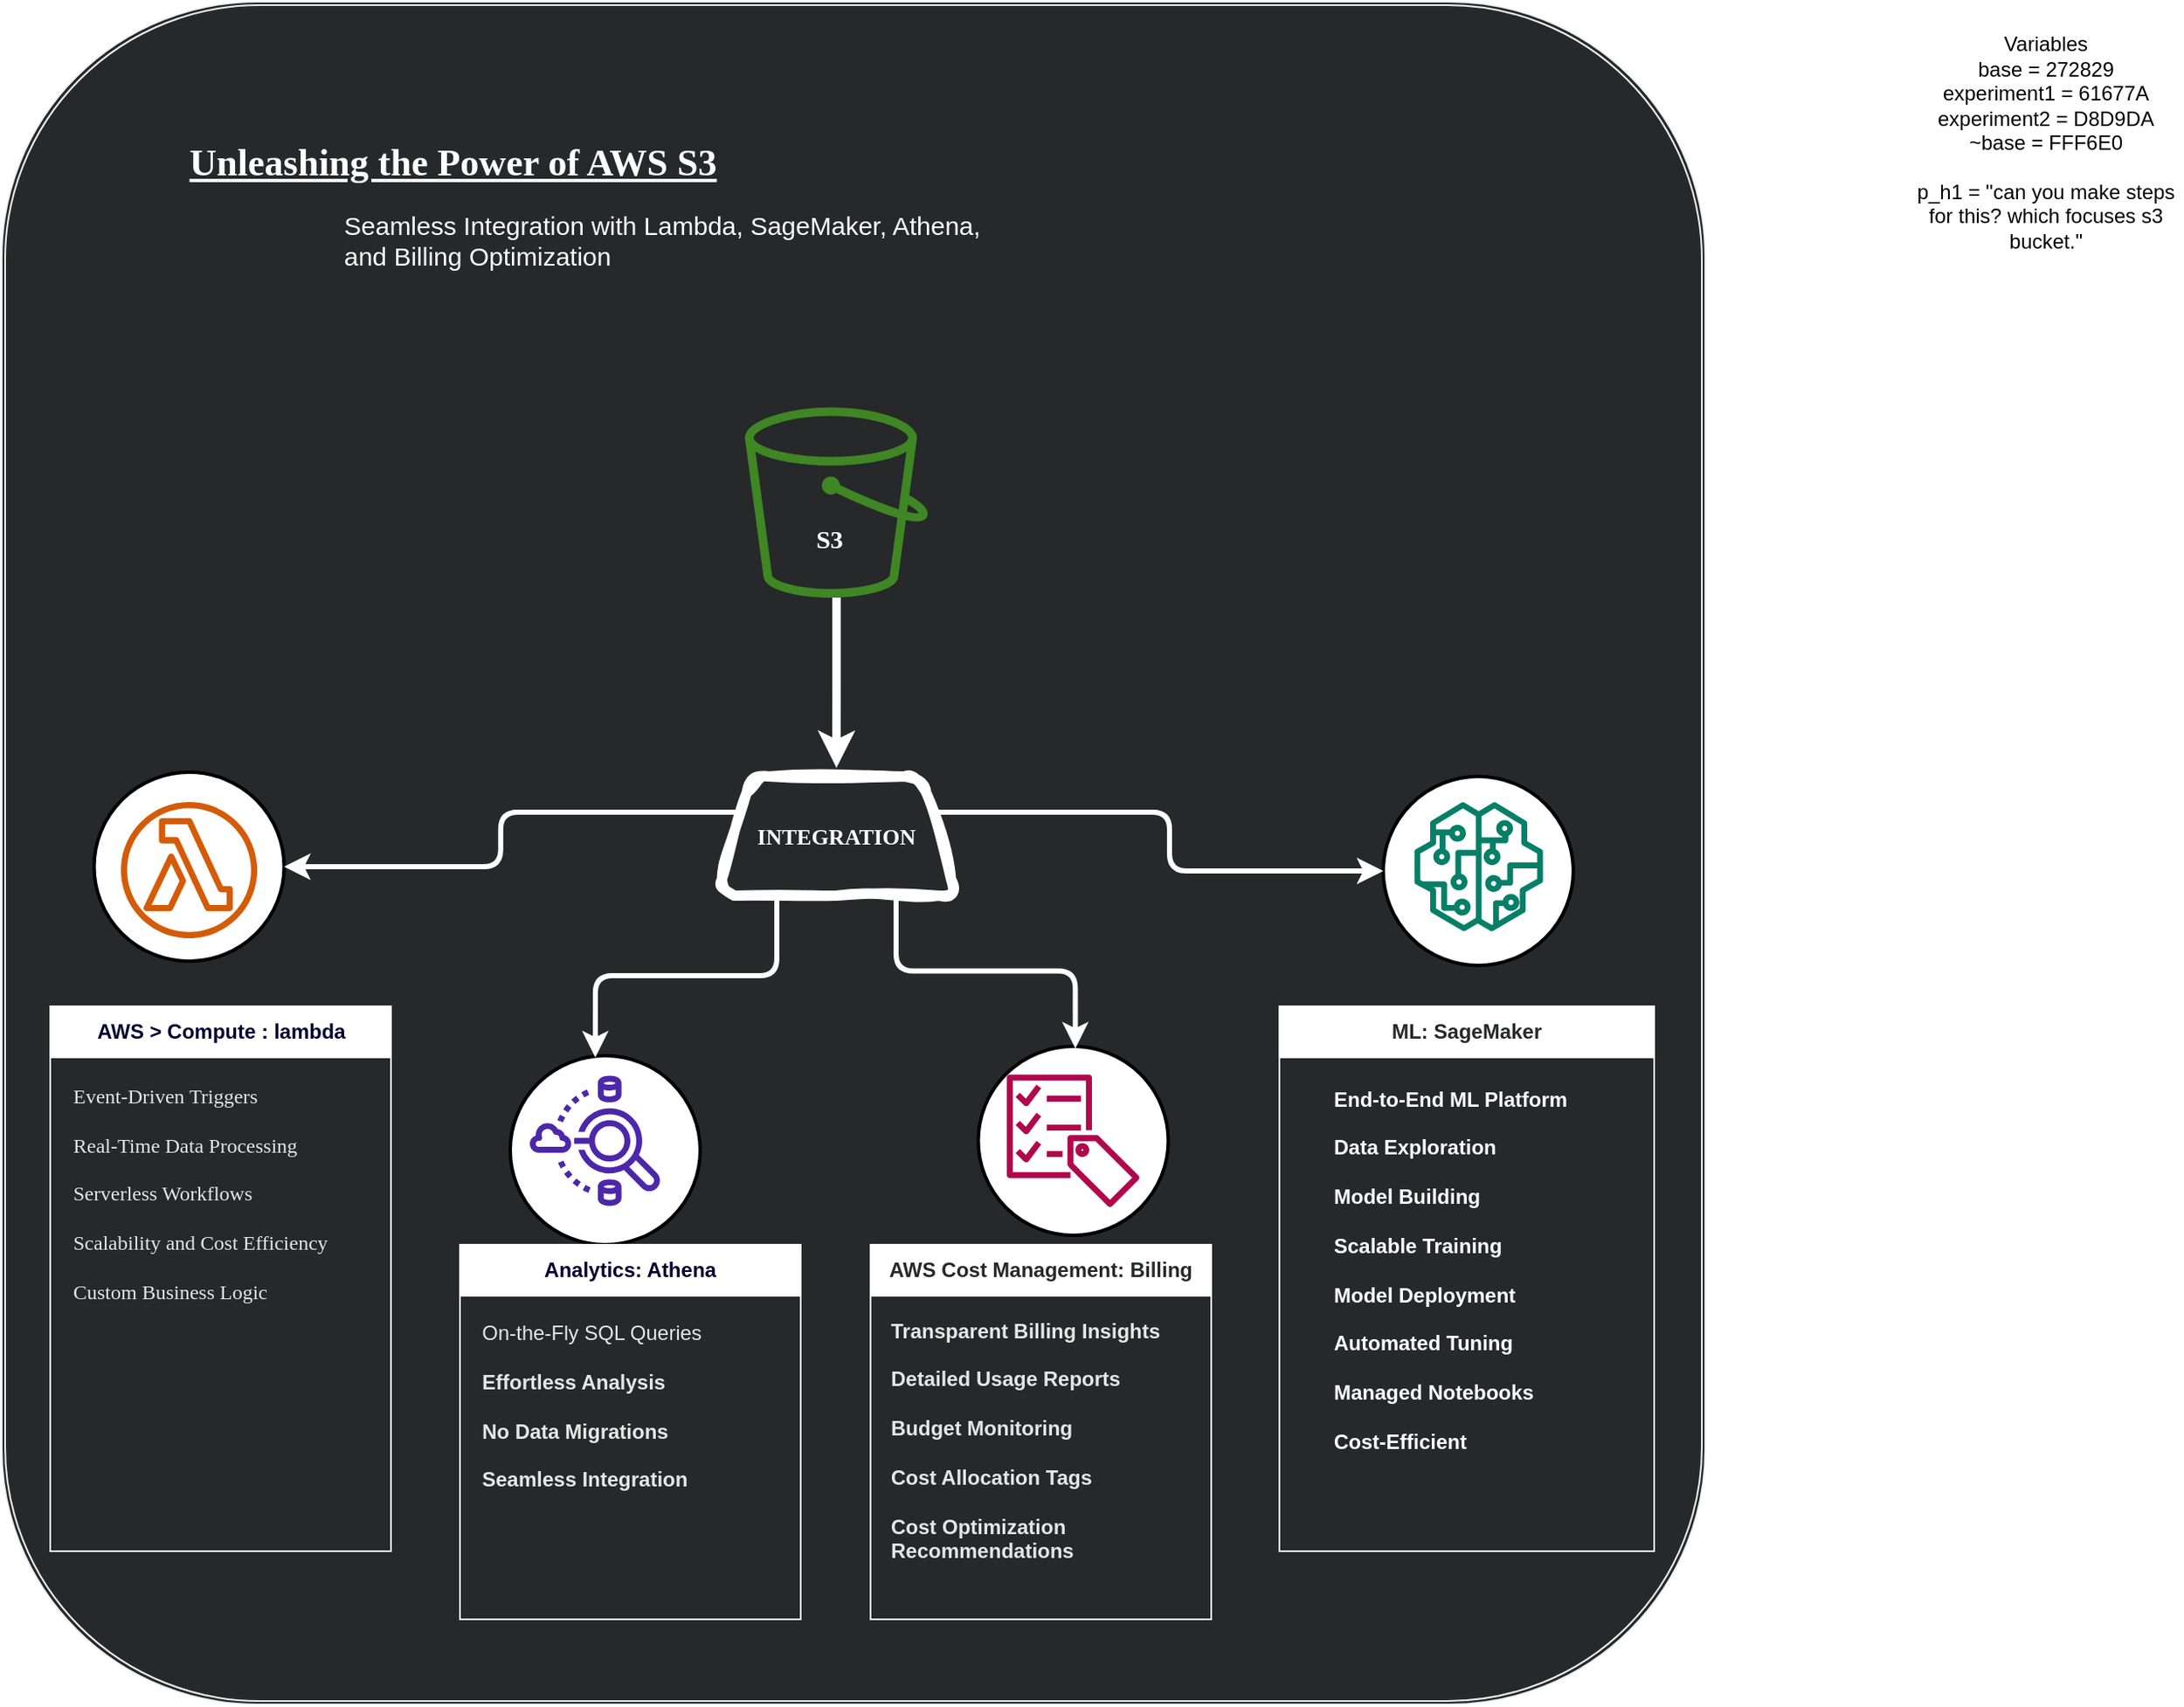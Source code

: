 <mxfile version="21.6.8" type="github">
  <diagram name="Page-1" id="5987fedf-629e-85c4-6858-42fee31821dd">
    <mxGraphModel dx="1732" dy="2079" grid="1" gridSize="10" guides="1" tooltips="1" connect="1" arrows="1" fold="1" page="1" pageScale="1.5" pageWidth="1169" pageHeight="826" background="none" math="0" shadow="0">
      <root>
        <mxCell id="0" style=";html=1;" />
        <mxCell id="1" style=";html=1;" parent="0" />
        <mxCell id="1y28jx78B81ABTf8jZqV-2" value="" style="shape=ext;double=1;rounded=1;whiteSpace=wrap;html=1;fillColor=#272829;strokeColor=#F0F0F0;" parent="1" vertex="1">
          <mxGeometry x="10" y="-110" width="1000" height="1000" as="geometry" />
        </mxCell>
        <mxCell id="2aweV3T2xqS6whoJP9f7-10" value="" style="shape=trapezoid;perimeter=trapezoidPerimeter;whiteSpace=wrap;html=1;fixedSize=1;fillColor=none;strokeColor=#FFFFFF;strokeWidth=6;perimeterSpacing=0;rounded=1;sketch=1;curveFitting=1;jiggle=2;shadow=0;" parent="1" vertex="1">
          <mxGeometry x="430" y="345" width="140" height="70" as="geometry" />
        </mxCell>
        <mxCell id="mxP638kjlEipobzDz_Bb-1" value="&lt;font style=&quot;background-color: rgb(39, 40, 41);&quot; size=&quot;1&quot; face=&quot;Verdana&quot; color=&quot;#ffffff&quot;&gt;&lt;b style=&quot;font-size: 13px;&quot;&gt;INTEGRATION&lt;/b&gt;&lt;/font&gt;" style="text;strokeColor=none;align=center;fillColor=none;html=1;verticalAlign=middle;whiteSpace=wrap;rounded=0;" vertex="1" parent="1">
          <mxGeometry x="470" y="365" width="60" height="30" as="geometry" />
        </mxCell>
        <mxCell id="mxP638kjlEipobzDz_Bb-10" value="" style="strokeWidth=2;html=1;shape=mxgraph.flowchart.start_2;whiteSpace=wrap;" vertex="1" parent="1">
          <mxGeometry x="821" y="345" width="111.5" height="111" as="geometry" />
        </mxCell>
        <mxCell id="mxP638kjlEipobzDz_Bb-9" value="" style="strokeWidth=2;html=1;shape=mxgraph.flowchart.start_2;whiteSpace=wrap;" vertex="1" parent="1">
          <mxGeometry x="583.25" y="503.5" width="111.5" height="111" as="geometry" />
        </mxCell>
        <mxCell id="mxP638kjlEipobzDz_Bb-8" value="" style="strokeWidth=2;html=1;shape=mxgraph.flowchart.start_2;whiteSpace=wrap;" vertex="1" parent="1">
          <mxGeometry x="64.25" y="342.5" width="111.5" height="111" as="geometry" />
        </mxCell>
        <mxCell id="mxP638kjlEipobzDz_Bb-5" value="" style="strokeWidth=2;html=1;shape=mxgraph.flowchart.start_2;whiteSpace=wrap;" vertex="1" parent="1">
          <mxGeometry x="308.5" y="509" width="111.5" height="111" as="geometry" />
        </mxCell>
        <mxCell id="VEYagePClK9msia7UN-8-8" value="&lt;div align=&quot;left&quot;&gt;&lt;font color=&quot;#e6e6e6&quot;&gt;&lt;span style=&quot;background-color: rgb(39, 40, 41);&quot;&gt;On-the-Fly SQL Queries&lt;/span&gt;&lt;/font&gt;&lt;/div&gt;&lt;div align=&quot;left&quot;&gt;&lt;font color=&quot;#e6e6e6&quot;&gt;&lt;span style=&quot;background-color: rgb(39, 40, 41);&quot;&gt;&lt;br&gt;&lt;/span&gt;&lt;/font&gt;&lt;/div&gt;&lt;div align=&quot;left&quot;&gt;&lt;font color=&quot;#e6e6e6&quot;&gt;&lt;strong style=&quot;background-color: rgb(39, 40, 41);&quot;&gt;Effortless Analysis&lt;/strong&gt;&lt;/font&gt;&lt;/div&gt;&lt;div align=&quot;left&quot;&gt;&lt;font color=&quot;#e6e6e6&quot;&gt;&lt;span style=&quot;background-color: rgb(39, 40, 41);&quot;&gt;&lt;strong&gt;&lt;br&gt;&lt;/strong&gt;&lt;/span&gt;&lt;/font&gt;&lt;/div&gt;&lt;div align=&quot;left&quot;&gt;&lt;font color=&quot;#e6e6e6&quot;&gt;&lt;strong style=&quot;background-color: rgb(39, 40, 41);&quot;&gt;No Data Migrations&lt;/strong&gt;&lt;/font&gt;&lt;/div&gt;&lt;div align=&quot;left&quot;&gt;&lt;font color=&quot;#e6e6e6&quot;&gt;&lt;span style=&quot;background-color: rgb(39, 40, 41);&quot;&gt;&lt;strong&gt;&lt;br&gt;&lt;/strong&gt;&lt;/span&gt;&lt;/font&gt;&lt;/div&gt;&lt;div align=&quot;left&quot;&gt;&lt;font color=&quot;#e6e6e6&quot;&gt;&lt;strong style=&quot;background-color: rgb(39, 40, 41);&quot;&gt;Seamless Integration&lt;/strong&gt;&lt;/font&gt;&lt;/div&gt;" style="text;strokeColor=none;align=left;fillColor=none;html=1;verticalAlign=middle;whiteSpace=wrap;rounded=0;" parent="1" vertex="1">
          <mxGeometry x="290" y="700" width="200" height="30" as="geometry" />
        </mxCell>
        <object label="&lt;font style=&quot;background-color: rgb(255, 255, 255);&quot; color=&quot;#000033&quot;&gt;Analytics: Athena&lt;/font&gt;" id="VEYagePClK9msia7UN-8-2">
          <mxCell style="swimlane;whiteSpace=wrap;html=1;startSize=30;strokeColor=#FFFFFF;" parent="1" vertex="1">
            <mxGeometry x="279" y="620" width="200" height="220" as="geometry" />
          </mxCell>
        </object>
        <mxCell id="2aweV3T2xqS6whoJP9f7-12" style="edgeStyle=orthogonalEdgeStyle;rounded=1;orthogonalLoop=1;jettySize=auto;html=1;exitX=0;exitY=0.25;exitDx=0;exitDy=0;strokeWidth=3;strokeColor=#FFFFFF;" parent="1" source="2aweV3T2xqS6whoJP9f7-10" target="mxP638kjlEipobzDz_Bb-8" edge="1">
          <mxGeometry relative="1" as="geometry">
            <mxPoint x="180" y="400" as="targetPoint" />
          </mxGeometry>
        </mxCell>
        <mxCell id="2aweV3T2xqS6whoJP9f7-13" style="edgeStyle=orthogonalEdgeStyle;rounded=1;orthogonalLoop=1;jettySize=auto;html=1;exitX=0.25;exitY=1;exitDx=0;exitDy=0;strokeWidth=3;strokeColor=#FFFFFF;entryX=0.448;entryY=0.009;entryDx=0;entryDy=0;entryPerimeter=0;" parent="1" source="2aweV3T2xqS6whoJP9f7-10" target="mxP638kjlEipobzDz_Bb-5" edge="1">
          <mxGeometry relative="1" as="geometry" />
        </mxCell>
        <mxCell id="2aweV3T2xqS6whoJP9f7-14" style="edgeStyle=orthogonalEdgeStyle;rounded=1;orthogonalLoop=1;jettySize=auto;html=1;exitX=0.75;exitY=1;exitDx=0;exitDy=0;strokeWidth=3;strokeColor=#FFFFFF;entryX=0.511;entryY=0.011;entryDx=0;entryDy=0;entryPerimeter=0;" parent="1" source="2aweV3T2xqS6whoJP9f7-10" target="mxP638kjlEipobzDz_Bb-9" edge="1">
          <mxGeometry relative="1" as="geometry">
            <mxPoint x="640" y="500" as="targetPoint" />
          </mxGeometry>
        </mxCell>
        <mxCell id="2aweV3T2xqS6whoJP9f7-15" style="edgeStyle=orthogonalEdgeStyle;rounded=1;orthogonalLoop=1;jettySize=auto;html=1;exitX=1;exitY=0.25;exitDx=0;exitDy=0;strokeColor=#FFFFFF;strokeWidth=3;" parent="1" source="2aweV3T2xqS6whoJP9f7-10" target="mxP638kjlEipobzDz_Bb-10" edge="1">
          <mxGeometry relative="1" as="geometry">
            <mxPoint x="810" y="398" as="targetPoint" />
          </mxGeometry>
        </mxCell>
        <mxCell id="1y28jx78B81ABTf8jZqV-3" value="&lt;font style=&quot;font-size: 22px;&quot; color=&quot;#ffffff&quot;&gt;&lt;u&gt;&lt;b&gt;Unleashing the Power of AWS S3&lt;br&gt;&lt;/b&gt;&lt;/u&gt;&lt;/font&gt;" style="text;strokeColor=none;align=center;fillColor=none;html=1;verticalAlign=middle;whiteSpace=wrap;rounded=0;fontFamily=Times New Roman;" parent="1" vertex="1">
          <mxGeometry x="60" y="-110" width="430" height="190" as="geometry" />
        </mxCell>
        <mxCell id="1y28jx78B81ABTf8jZqV-4" value="Variables&lt;br&gt;&lt;div&gt;base = 272829&lt;/div&gt;&lt;div&gt;experiment1 = 61677A&lt;/div&gt;&lt;div&gt;experiment2 = D8D9DA&lt;/div&gt;&lt;div&gt;~base = FFF6E0&lt;/div&gt;&lt;div&gt;&lt;br&gt;&lt;/div&gt;&lt;div&gt;p_h1 = &quot;can you make steps for this? which focuses s3 bucket.&quot;&lt;br&gt;&lt;/div&gt;" style="text;strokeColor=none;align=center;fillColor=none;html=1;verticalAlign=bottom;whiteSpace=wrap;rounded=0;labelPosition=center;verticalLabelPosition=top;" parent="1" vertex="1">
          <mxGeometry x="1130" y="40" width="160" height="200" as="geometry" />
        </mxCell>
        <mxCell id="1y28jx78B81ABTf8jZqV-5" value="&lt;div style=&quot;font-size: 15px;&quot; align=&quot;left&quot;&gt;&lt;font style=&quot;font-size: 15px;&quot; color=&quot;#ffffff&quot;&gt;Seamless Integration with Lambda, SageMaker, Athena, and Billing Optimization&lt;/font&gt;&lt;/div&gt;" style="text;strokeColor=none;align=left;fillColor=none;html=1;verticalAlign=middle;whiteSpace=wrap;rounded=0;" parent="1" vertex="1">
          <mxGeometry x="209" y="20" width="391" height="20" as="geometry" />
        </mxCell>
        <mxCell id="2aweV3T2xqS6whoJP9f7-17" value="" style="edgeStyle=orthogonalEdgeStyle;rounded=0;orthogonalLoop=1;jettySize=auto;html=1;strokeColor=#FFFFFF;strokeWidth=5;" parent="1" source="1y28jx78B81ABTf8jZqV-6" edge="1">
          <mxGeometry relative="1" as="geometry">
            <mxPoint x="500" y="340" as="targetPoint" />
          </mxGeometry>
        </mxCell>
        <mxCell id="1y28jx78B81ABTf8jZqV-6" value="" style="sketch=0;outlineConnect=0;fontColor=#232F3E;gradientColor=none;fillColor=#3F8624;strokeColor=none;dashed=0;verticalLabelPosition=bottom;verticalAlign=top;align=center;html=1;fontSize=12;fontStyle=0;aspect=fixed;pointerEvents=1;shape=mxgraph.aws4.bucket;" parent="1" vertex="1">
          <mxGeometry x="446.25" y="128.2" width="107.5" height="111.8" as="geometry" />
        </mxCell>
        <mxCell id="2aweV3T2xqS6whoJP9f7-6" value="" style="sketch=0;outlineConnect=0;fontColor=#232F3E;gradientColor=none;fillColor=#D45B07;strokeColor=none;dashed=0;verticalLabelPosition=bottom;verticalAlign=top;align=center;html=1;fontSize=12;fontStyle=0;aspect=fixed;pointerEvents=1;shape=mxgraph.aws4.lambda_function;" parent="1" vertex="1">
          <mxGeometry x="80" y="360" width="80" height="80" as="geometry" />
        </mxCell>
        <mxCell id="2aweV3T2xqS6whoJP9f7-7" value="" style="sketch=0;outlineConnect=0;fontColor=#232F3E;gradientColor=none;fillColor=#067F68;strokeColor=none;dashed=0;verticalLabelPosition=bottom;verticalAlign=top;align=center;html=1;fontSize=12;fontStyle=0;aspect=fixed;pointerEvents=1;shape=mxgraph.aws4.sagemaker_model;" parent="1" vertex="1">
          <mxGeometry x="839" y="360" width="76" height="76" as="geometry" />
        </mxCell>
        <mxCell id="2aweV3T2xqS6whoJP9f7-8" value="" style="sketch=0;outlineConnect=0;fontColor=#232F3E;gradientColor=none;fillColor=#4D27AA;strokeColor=none;dashed=0;verticalLabelPosition=bottom;verticalAlign=top;align=center;html=1;fontSize=12;fontStyle=0;aspect=fixed;pointerEvents=1;shape=mxgraph.aws4.athena_data_source_connectors;" parent="1" vertex="1">
          <mxGeometry x="320" y="520" width="77" height="78" as="geometry" />
        </mxCell>
        <mxCell id="2aweV3T2xqS6whoJP9f7-9" value="" style="sketch=0;outlineConnect=0;fontColor=#232F3E;gradientColor=none;fillColor=#B0084D;strokeColor=none;dashed=0;verticalLabelPosition=bottom;verticalAlign=top;align=center;html=1;fontSize=12;fontStyle=0;aspect=fixed;pointerEvents=1;shape=mxgraph.aws4.checklist_cost;" parent="1" vertex="1">
          <mxGeometry x="600" y="520" width="78" height="78" as="geometry" />
        </mxCell>
        <object label="&lt;font style=&quot;background-color: rgb(255, 255, 255);&quot; color=&quot;#000033&quot;&gt;AWS &amp;gt; Compute : lambda&lt;/font&gt;" id="VEYagePClK9msia7UN-8-1">
          <mxCell style="swimlane;whiteSpace=wrap;html=1;startSize=30;strokeColor=#FFFFFF;" parent="1" vertex="1">
            <mxGeometry x="38.5" y="480" width="200" height="320" as="geometry" />
          </mxCell>
        </object>
        <mxCell id="VEYagePClK9msia7UN-8-7" value="&lt;div align=&quot;left&quot;&gt;&lt;font style=&quot;background-color: rgb(39, 40, 41);&quot; face=&quot;Verdana&quot; color=&quot;#e6e6e6&quot;&gt;Event-Driven Triggers&lt;/font&gt;&lt;/div&gt;&lt;div align=&quot;left&quot;&gt;&lt;font style=&quot;background-color: rgb(39, 40, 41);&quot; face=&quot;Verdana&quot; color=&quot;#e6e6e6&quot;&gt;&lt;br&gt;&lt;/font&gt;&lt;/div&gt;&lt;div align=&quot;left&quot;&gt;&lt;font style=&quot;background-color: rgb(39, 40, 41);&quot; face=&quot;Verdana&quot; color=&quot;#e6e6e6&quot;&gt;Real-Time Data Processing&lt;/font&gt;&lt;/div&gt;&lt;div align=&quot;left&quot;&gt;&lt;font style=&quot;background-color: rgb(39, 40, 41);&quot; face=&quot;Verdana&quot; color=&quot;#e6e6e6&quot;&gt;&lt;br&gt;&lt;/font&gt;&lt;/div&gt;&lt;div align=&quot;left&quot;&gt;&lt;font style=&quot;background-color: rgb(39, 40, 41);&quot; face=&quot;Verdana&quot; color=&quot;#e6e6e6&quot;&gt;Serverless Workflows&lt;/font&gt;&lt;/div&gt;&lt;div align=&quot;left&quot;&gt;&lt;font style=&quot;background-color: rgb(39, 40, 41);&quot; face=&quot;Verdana&quot; color=&quot;#e6e6e6&quot;&gt;&lt;br&gt;&lt;/font&gt;&lt;/div&gt;&lt;div align=&quot;left&quot;&gt;&lt;font style=&quot;background-color: rgb(39, 40, 41);&quot; face=&quot;Verdana&quot; color=&quot;#e6e6e6&quot;&gt;Scalability and Cost Efficiency&lt;/font&gt;&lt;/div&gt;&lt;div align=&quot;left&quot;&gt;&lt;font style=&quot;background-color: rgb(39, 40, 41);&quot; face=&quot;Verdana&quot; color=&quot;#e6e6e6&quot;&gt;&lt;br&gt;&lt;/font&gt;&lt;/div&gt;&lt;div align=&quot;left&quot;&gt;&lt;font style=&quot;background-color: rgb(39, 40, 41);&quot; face=&quot;Verdana&quot; color=&quot;#e6e6e6&quot;&gt;Custom Business Logic&lt;/font&gt;&lt;/div&gt;" style="text;strokeColor=none;align=left;fillColor=none;html=1;verticalAlign=middle;whiteSpace=wrap;rounded=0;" parent="VEYagePClK9msia7UN-8-1" vertex="1">
          <mxGeometry x="11.5" y="95" width="200" height="30" as="geometry" />
        </mxCell>
        <object label="&lt;font style=&quot;background-color: rgb(255, 255, 255);&quot; color=&quot;#272829&quot;&gt;ML: SageMaker&lt;/font&gt;" id="VEYagePClK9msia7UN-8-3">
          <mxCell style="swimlane;whiteSpace=wrap;html=1;startSize=30;strokeColor=#FFFFFF;" parent="1" vertex="1">
            <mxGeometry x="760" y="480" width="220" height="320" as="geometry" />
          </mxCell>
        </object>
        <mxCell id="VEYagePClK9msia7UN-8-10" value="&lt;div&gt;&lt;font color=&quot;#ffffff&quot;&gt;&lt;strong style=&quot;background-color: rgb(39, 40, 41);&quot;&gt;End-to-End ML Platform&lt;/strong&gt;&lt;/font&gt;&lt;/div&gt;&lt;div&gt;&lt;font color=&quot;#ffffff&quot;&gt;&lt;span style=&quot;background-color: rgb(39, 40, 41);&quot;&gt;&lt;strong&gt;&lt;br&gt;&lt;/strong&gt;&lt;/span&gt;&lt;/font&gt;&lt;/div&gt;&lt;div&gt;&lt;font color=&quot;#ffffff&quot;&gt;&lt;strong style=&quot;background-color: rgb(39, 40, 41);&quot;&gt;Data Exploration&lt;/strong&gt;&lt;/font&gt;&lt;/div&gt;&lt;div&gt;&lt;font color=&quot;#ffffff&quot;&gt;&lt;span style=&quot;background-color: rgb(39, 40, 41);&quot;&gt;&lt;strong&gt;&lt;br&gt;&lt;/strong&gt;&lt;/span&gt;&lt;/font&gt;&lt;/div&gt;&lt;div&gt;&lt;font color=&quot;#ffffff&quot;&gt;&lt;strong style=&quot;background-color: rgb(39, 40, 41);&quot;&gt;Model Building&lt;/strong&gt;&lt;/font&gt;&lt;/div&gt;&lt;div&gt;&lt;font color=&quot;#ffffff&quot;&gt;&lt;span style=&quot;background-color: rgb(39, 40, 41);&quot;&gt;&lt;strong&gt;&lt;br&gt;&lt;/strong&gt;&lt;/span&gt;&lt;/font&gt;&lt;/div&gt;&lt;div&gt;&lt;font color=&quot;#ffffff&quot;&gt;&lt;strong style=&quot;background-color: rgb(39, 40, 41);&quot;&gt;Scalable Training&lt;/strong&gt;&lt;/font&gt;&lt;/div&gt;&lt;div&gt;&lt;font color=&quot;#ffffff&quot;&gt;&lt;span style=&quot;background-color: rgb(39, 40, 41);&quot;&gt;&lt;strong&gt;&lt;br&gt;&lt;/strong&gt;&lt;/span&gt;&lt;/font&gt;&lt;/div&gt;&lt;div&gt;&lt;font color=&quot;#ffffff&quot;&gt;&lt;strong style=&quot;background-color: rgb(39, 40, 41);&quot;&gt;Model Deployment&lt;/strong&gt;&lt;/font&gt;&lt;/div&gt;&lt;div&gt;&lt;font color=&quot;#ffffff&quot;&gt;&lt;span style=&quot;background-color: rgb(39, 40, 41);&quot;&gt;&lt;strong&gt;&lt;br&gt;&lt;/strong&gt;&lt;/span&gt;&lt;/font&gt;&lt;/div&gt;&lt;div&gt;&lt;font color=&quot;#ffffff&quot;&gt;&lt;strong style=&quot;background-color: rgb(39, 40, 41);&quot;&gt;Automated Tuning&lt;/strong&gt;&lt;/font&gt;&lt;/div&gt;&lt;div&gt;&lt;font color=&quot;#ffffff&quot;&gt;&lt;span style=&quot;background-color: rgb(39, 40, 41);&quot;&gt;&lt;strong&gt;&lt;br&gt;&lt;/strong&gt;&lt;/span&gt;&lt;/font&gt;&lt;/div&gt;&lt;div&gt;&lt;font color=&quot;#ffffff&quot;&gt;&lt;strong style=&quot;background-color: rgb(39, 40, 41);&quot;&gt;Managed Notebooks&lt;/strong&gt;&lt;/font&gt;&lt;/div&gt;&lt;div&gt;&lt;font color=&quot;#ffffff&quot;&gt;&lt;span style=&quot;background-color: rgb(39, 40, 41);&quot;&gt;&lt;strong&gt;&lt;br&gt;&lt;/strong&gt;&lt;/span&gt;&lt;/font&gt;&lt;/div&gt;&lt;div&gt;&lt;font color=&quot;#ffffff&quot;&gt;&lt;strong style=&quot;background-color: rgb(39, 40, 41);&quot;&gt;Cost-Efficient&lt;/strong&gt;&lt;/font&gt;&lt;/div&gt;" style="text;strokeColor=none;align=left;fillColor=none;html=1;verticalAlign=middle;whiteSpace=wrap;rounded=0;" parent="VEYagePClK9msia7UN-8-3" vertex="1">
          <mxGeometry x="30" y="140" width="200" height="30" as="geometry" />
        </mxCell>
        <object label="&lt;font style=&quot;background-color: rgb(255, 255, 255);&quot; color=&quot;#272829&quot;&gt;AWS Cost Management: Billing&lt;/font&gt;" id="VEYagePClK9msia7UN-8-5">
          <mxCell style="swimlane;whiteSpace=wrap;html=1;startSize=30;strokeColor=#FFFFFF;" parent="1" vertex="1">
            <mxGeometry x="520" y="620" width="200" height="220" as="geometry" />
          </mxCell>
        </object>
        <mxCell id="VEYagePClK9msia7UN-8-9" value="&lt;div&gt;&lt;font color=&quot;#e6e6e6&quot;&gt;&lt;strong style=&quot;background-color: rgb(39, 40, 41);&quot;&gt;Transparent Billing Insights&lt;/strong&gt;&lt;/font&gt;&lt;/div&gt;&lt;div&gt;&lt;font color=&quot;#e6e6e6&quot;&gt;&lt;span style=&quot;background-color: rgb(39, 40, 41);&quot;&gt;&lt;strong&gt;&lt;br&gt;&lt;/strong&gt;&lt;/span&gt;&lt;/font&gt;&lt;/div&gt;&lt;div&gt;&lt;font color=&quot;#e6e6e6&quot;&gt;&lt;strong style=&quot;background-color: rgb(39, 40, 41);&quot;&gt;Detailed Usage Reports&lt;/strong&gt;&lt;/font&gt;&lt;/div&gt;&lt;div&gt;&lt;font color=&quot;#e6e6e6&quot;&gt;&lt;span style=&quot;background-color: rgb(39, 40, 41);&quot;&gt;&lt;strong&gt;&lt;br&gt;&lt;/strong&gt;&lt;/span&gt;&lt;/font&gt;&lt;/div&gt;&lt;div&gt;&lt;font color=&quot;#e6e6e6&quot;&gt;&lt;strong style=&quot;background-color: rgb(39, 40, 41);&quot;&gt;Budget Monitoring&lt;/strong&gt;&lt;/font&gt;&lt;/div&gt;&lt;div&gt;&lt;font color=&quot;#e6e6e6&quot;&gt;&lt;span style=&quot;background-color: rgb(39, 40, 41);&quot;&gt;&lt;strong&gt;&lt;br&gt;&lt;/strong&gt;&lt;/span&gt;&lt;/font&gt;&lt;/div&gt;&lt;div&gt;&lt;font color=&quot;#e6e6e6&quot;&gt;&lt;strong style=&quot;background-color: rgb(39, 40, 41);&quot;&gt;Cost Allocation Tags&lt;/strong&gt;&lt;/font&gt;&lt;/div&gt;&lt;div&gt;&lt;font color=&quot;#e6e6e6&quot;&gt;&lt;span style=&quot;background-color: rgb(39, 40, 41);&quot;&gt;&lt;strong&gt;&lt;br&gt;&lt;/strong&gt;&lt;/span&gt;&lt;/font&gt;&lt;/div&gt;&lt;div&gt;&lt;font color=&quot;#e6e6e6&quot;&gt;&lt;strong style=&quot;background-color: rgb(39, 40, 41);&quot;&gt;Cost Optimization Recommendations&lt;/strong&gt;&lt;/font&gt;&lt;/div&gt;" style="text;strokeColor=none;align=left;fillColor=none;html=1;verticalAlign=middle;whiteSpace=wrap;rounded=0;" parent="VEYagePClK9msia7UN-8-5" vertex="1">
          <mxGeometry x="10" y="100" width="200" height="30" as="geometry" />
        </mxCell>
        <mxCell id="mxP638kjlEipobzDz_Bb-12" value="&lt;div&gt;&lt;font size=&quot;1&quot; color=&quot;#ffffff&quot;&gt;&lt;b&gt;&lt;font style=&quot;font-size: 15px;&quot; face=&quot;Verdana&quot;&gt;S3&lt;/font&gt;&lt;/b&gt;&lt;/font&gt;&lt;/div&gt;" style="text;strokeColor=none;align=center;fillColor=none;html=1;verticalAlign=middle;whiteSpace=wrap;rounded=0;" vertex="1" parent="1">
          <mxGeometry x="446.25" y="180" width="100" height="50" as="geometry" />
        </mxCell>
      </root>
    </mxGraphModel>
  </diagram>
</mxfile>
